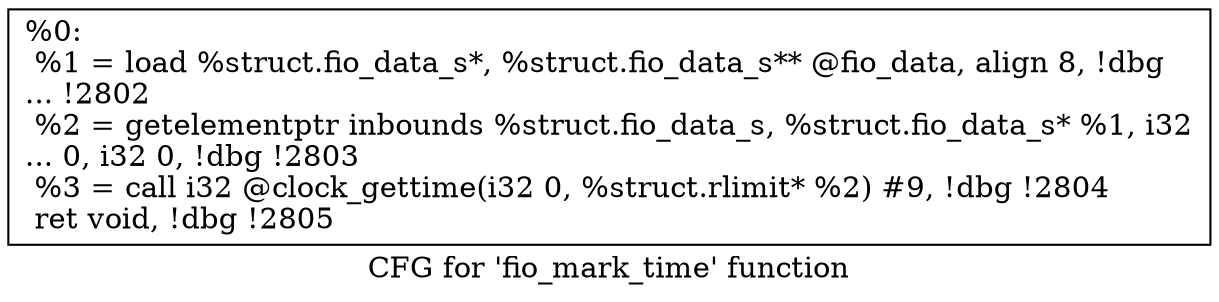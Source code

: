 digraph "CFG for 'fio_mark_time' function" {
	label="CFG for 'fio_mark_time' function";

	Node0x5568513cc650 [shape=record,label="{%0:\l  %1 = load %struct.fio_data_s*, %struct.fio_data_s** @fio_data, align 8, !dbg\l... !2802\l  %2 = getelementptr inbounds %struct.fio_data_s, %struct.fio_data_s* %1, i32\l... 0, i32 0, !dbg !2803\l  %3 = call i32 @clock_gettime(i32 0, %struct.rlimit* %2) #9, !dbg !2804\l  ret void, !dbg !2805\l}"];
}
